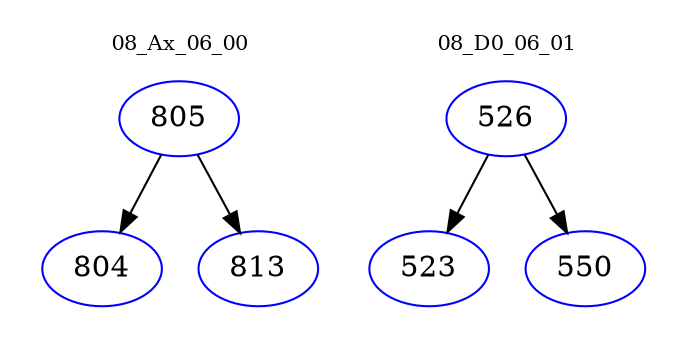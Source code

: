 digraph{
subgraph cluster_0 {
color = white
label = "08_Ax_06_00";
fontsize=10;
T0_805 [label="805", color="blue"]
T0_805 -> T0_804 [color="black"]
T0_804 [label="804", color="blue"]
T0_805 -> T0_813 [color="black"]
T0_813 [label="813", color="blue"]
}
subgraph cluster_1 {
color = white
label = "08_D0_06_01";
fontsize=10;
T1_526 [label="526", color="blue"]
T1_526 -> T1_523 [color="black"]
T1_523 [label="523", color="blue"]
T1_526 -> T1_550 [color="black"]
T1_550 [label="550", color="blue"]
}
}
